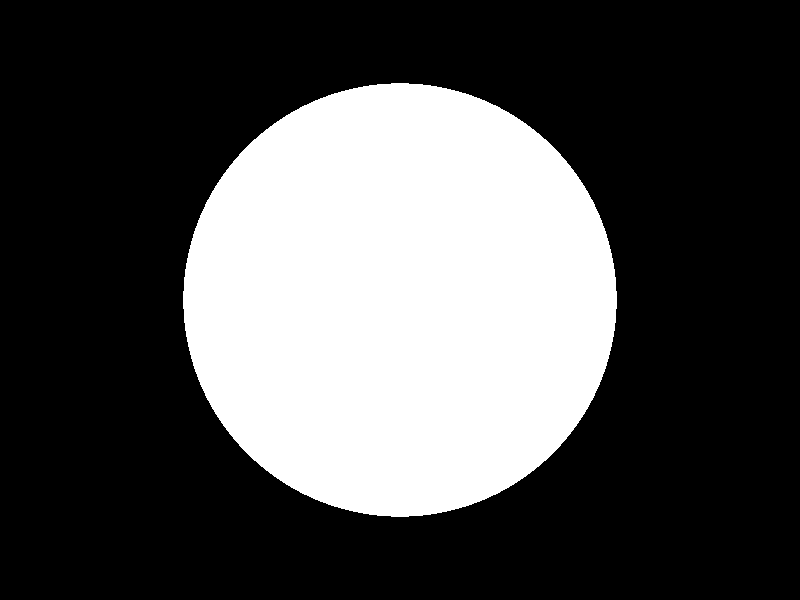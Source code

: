 // Persistence of Vision Ray Tracer Scene Description File
// File: ?.pov
// Vers: 3.6
// Desc: Basic Scene Example
// Date: mm/dd/yy
// Auth: ?
//

#version 3.6;

#include "colors.inc"
#include "math.inc"

///*
global_settings {
  assumed_gamma 1.0
}
//*/

// ----------------------------------------

camera {
  location  <0.0, 1.5, -4.0>*2
  direction 1.5*z
  right     x*image_width/image_height
  look_at   <0.0, 0.0,  0.0>
}
/*
sky_sphere {
  pigment {
    gradient y
    color_map {
      [0.0 rgb <0.6,0.7,1.0>]
      [0.7 rgb <0.0,0.1,0.8>]
    }
  }
}
*/

light_source {
  <0, 0, 0>            // light's position (translated below)
  color rgb <1, 1, 1>  // light's color
  translate <-30*0, 20, -30>
}

// ----------------------------------------
/*
plane {
  y, -2
  pigment { color rgb <0.7,0.5,0.3> }
}
*/

/*
sphere {
  0.0, 1
  texture {
    pigment {
      radial
      frequency 8
      color_map {
        [0.00 color rgb <1.0,0.4,0.2> ]
        [0.33 color rgb <0.2,0.4,1.0> ]
        [0.66 color rgb <0.4,1.0,0.2> ]
        [1.00 color rgb <1.0,0.4,0.2> ]
      }
    }
    finish{
      specular 0.6
    }
  }
}
*/
// create a isosurface object - the equipotential surface

sphere{
  0, 2.0
  pigment {rgbt 1} hollow finish{ ambient 0.000 diffuse 0.000 specular 0} interior{ media{ 
  
  density 
  {
       spherical 
       density_map{
                [0.0  rgbt <1.0,1.0,1.0,0.0>*0.00+t]
                [0.1  rgbt <1.0,1.0,1.0,0.0>*0.02+t]
                [0.2  rgbt <1.0,1.0,1.0,0.0>*0.04+t]
                [0.3  rgbt <1.0,1.0,1.0,0.0>*0.06+t]
                [0.4  rgbt <1.0,1.0,1.0,0.0>*0.08+t]                                                              
                [0.5  rgbt <1.0,1.0,1.0,0.0>*0.10+t]
                [0.6  rgbt <1.0,1.0,1.0,0.0>*0.80+t]
                [0.7  rgbt <1.0,1.0,1.0,0.0>*0.85+t]
                [0.8  rgbt <1.0,1.0,1.0,0.0>*0.90+t]
                [0.9  rgbt <1.0,1.0,1.0,0.0>*0.95+t]                                                                           
                [1.0  rgbt <1.0,1.0,1.0,0.0>*1.00+t]

        }  
  
  
  scale 2.01} 
  
  emission Green/1
  }}

}
